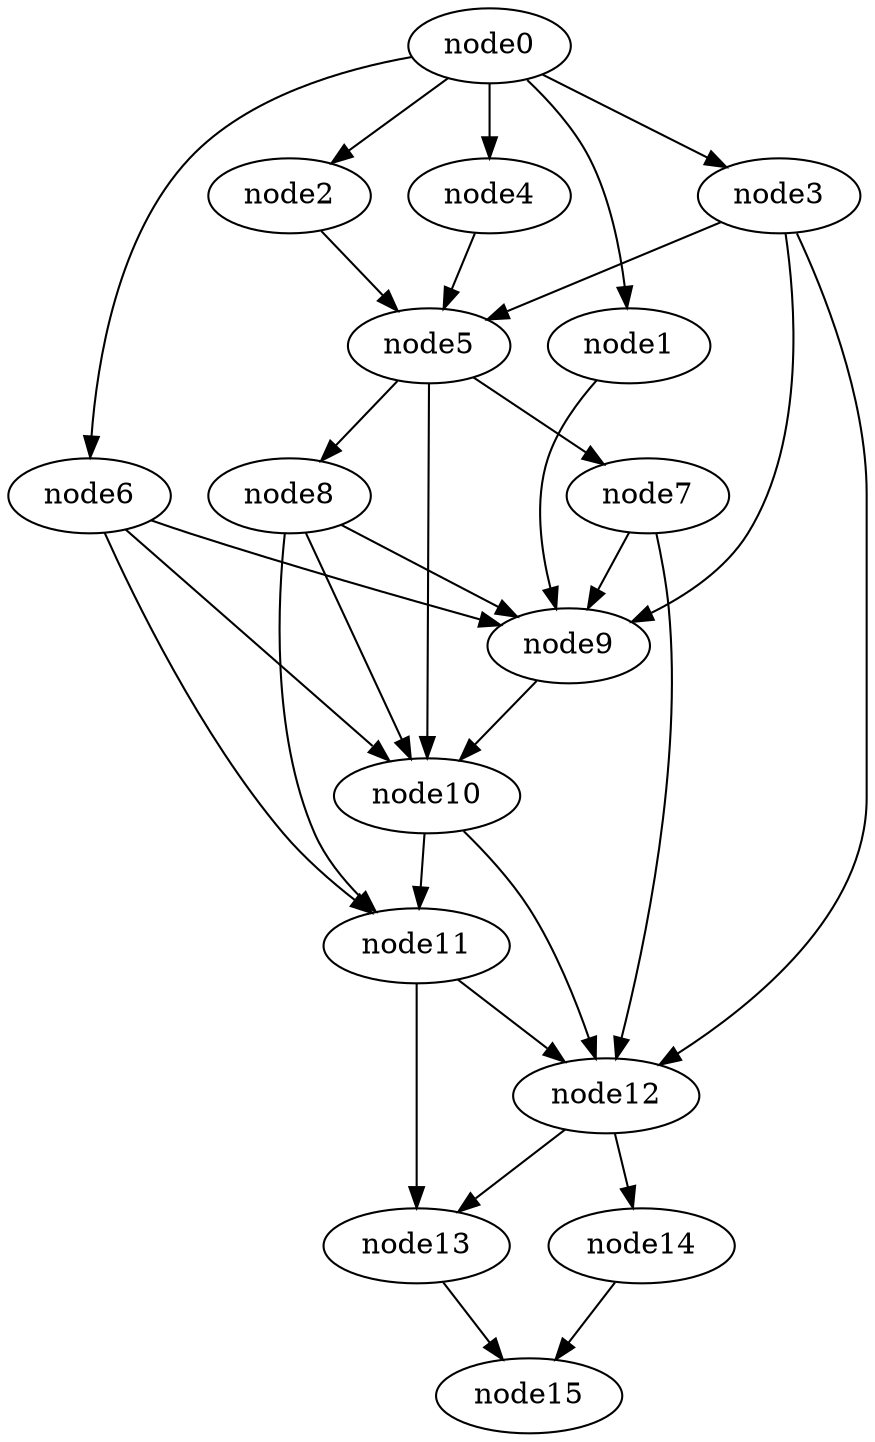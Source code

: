 digraph g{
	node15
	node14 -> node15
	node13 -> node15
	node12 -> node14
	node12 -> node13
	node11 -> node13
	node11 -> node12
	node10 -> node12
	node10 -> node11
	node9 -> node10
	node8 -> node11
	node8 -> node10
	node8 -> node9
	node7 -> node12
	node7 -> node9
	node6 -> node11
	node6 -> node10
	node6 -> node9
	node5 -> node10
	node5 -> node8
	node5 -> node7
	node4 -> node5
	node3 -> node12
	node3 -> node9
	node3 -> node5
	node2 -> node5
	node1 -> node9
	node0 -> node6
	node0 -> node4
	node0 -> node3
	node0 -> node2
	node0 -> node1
}

